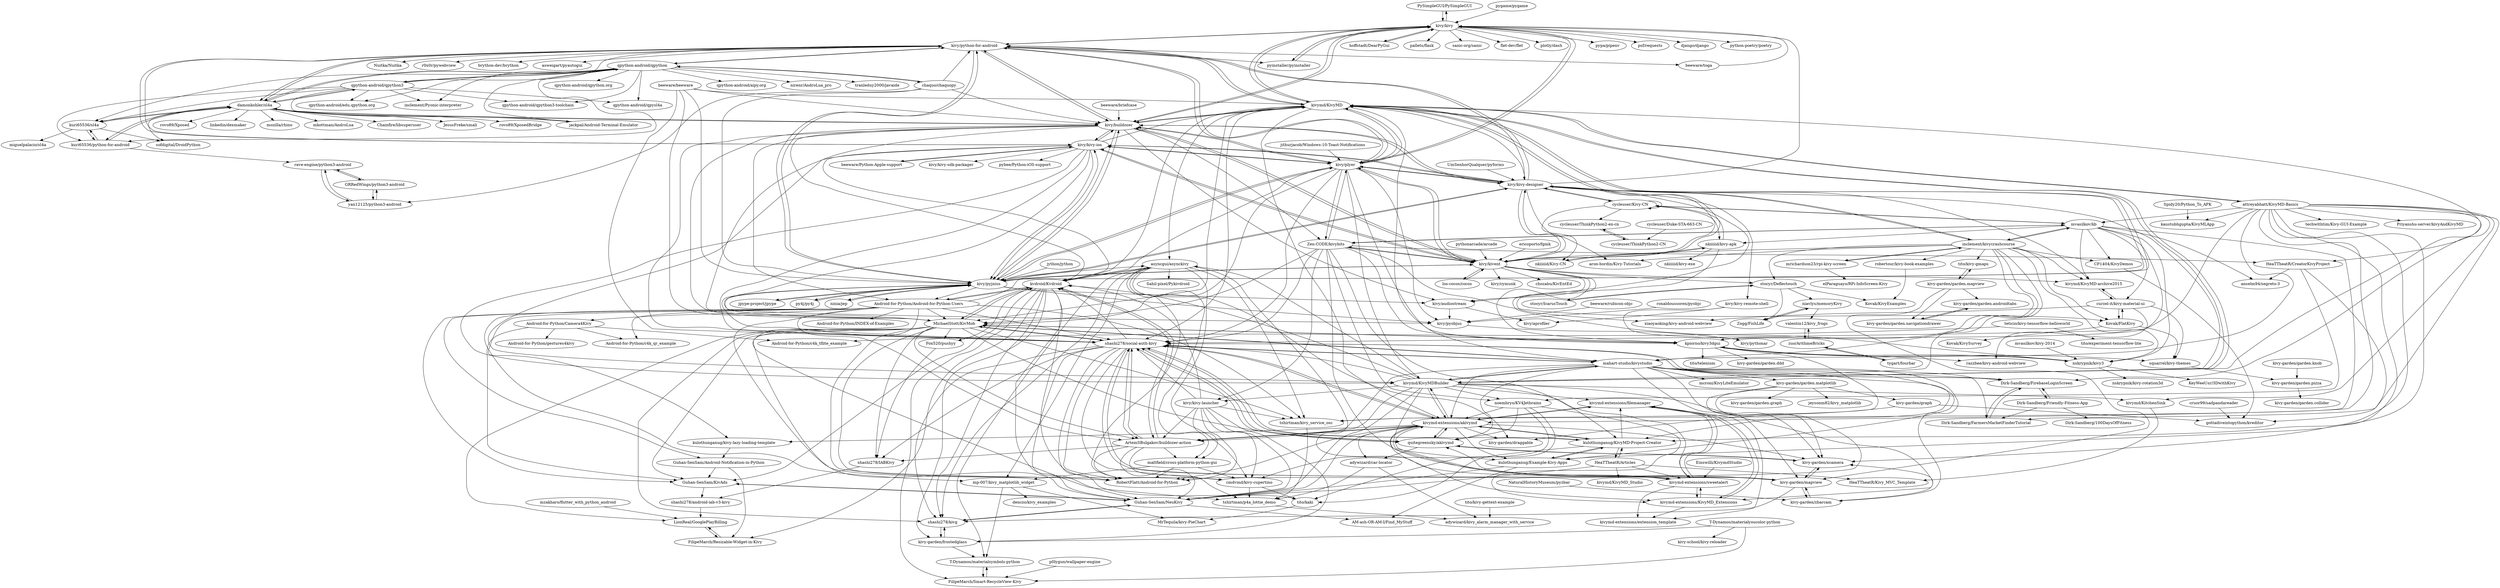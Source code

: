 digraph G {
"PySimpleGUI/PySimpleGUI" -> "kivy/kivy" ["e"=1]
"kivy/kivy" -> "kivy/python-for-android"
"kivy/kivy" -> "kivymd/KivyMD"
"kivy/kivy" -> "kivy/buildozer"
"kivy/kivy" -> "pyinstaller/pyinstaller" ["e"=1]
"kivy/kivy" -> "hoffstadt/DearPyGui" ["e"=1]
"kivy/kivy" -> "pallets/flask" ["e"=1]
"kivy/kivy" -> "PySimpleGUI/PySimpleGUI" ["e"=1]
"kivy/kivy" -> "sanic-org/sanic" ["e"=1]
"kivy/kivy" -> "flet-dev/flet" ["e"=1]
"kivy/kivy" -> "plotly/dash" ["e"=1]
"kivy/kivy" -> "kivy/plyer"
"kivy/kivy" -> "pypa/pipenv" ["e"=1]
"kivy/kivy" -> "psf/requests" ["e"=1]
"kivy/kivy" -> "django/django" ["e"=1]
"kivy/kivy" -> "python-poetry/poetry" ["e"=1]
"qpython-android/qpython" -> "qpython-android/qpython3"
"qpython-android/qpython" -> "damonkohler/sl4a"
"qpython-android/qpython" -> "kuri65536/sl4a"
"qpython-android/qpython" -> "kivy/python-for-android"
"qpython-android/qpython" -> "chaquo/chaquopy" ["e"=1]
"qpython-android/qpython" -> "kuri65536/python-for-android"
"qpython-android/qpython" -> "qpython-android/qpysl4a"
"qpython-android/qpython" -> "qpython-android/qpython.org"
"qpython-android/qpython" -> "qpython-android/edu.qpython.org"
"qpython-android/qpython" -> "inclement/Pyonic-interpreter"
"qpython-android/qpython" -> "qpython-android/qpython3-toolchain"
"qpython-android/qpython" -> "jackpal/Android-Terminal-Emulator" ["e"=1]
"qpython-android/qpython" -> "qpython-android/aipy.org"
"qpython-android/qpython" -> "nirenr/AndroLua_pro" ["e"=1]
"qpython-android/qpython" -> "tranleduy2000/javaide" ["e"=1]
"damonkohler/sl4a" -> "kuri65536/sl4a"
"damonkohler/sl4a" -> "kivy/python-for-android"
"damonkohler/sl4a" -> "kuri65536/python-for-android"
"damonkohler/sl4a" -> "qpython-android/qpython"
"damonkohler/sl4a" -> "qpython-android/qpython3"
"damonkohler/sl4a" -> "mkottman/AndroLua" ["e"=1]
"damonkohler/sl4a" -> "jackpal/Android-Terminal-Emulator" ["e"=1]
"damonkohler/sl4a" -> "Chainfire/libsuperuser" ["e"=1]
"damonkohler/sl4a" -> "JesusFreke/smali" ["e"=1]
"damonkohler/sl4a" -> "kivy/buildozer"
"damonkohler/sl4a" -> "rovo89/XposedBridge" ["e"=1]
"damonkohler/sl4a" -> "sofdigital/DroidPython"
"damonkohler/sl4a" -> "rovo89/Xposed" ["e"=1]
"damonkohler/sl4a" -> "linkedin/dexmaker" ["e"=1]
"damonkohler/sl4a" -> "mozilla/rhino" ["e"=1]
"py4j/py4j" -> "kivy/pyjnius" ["e"=1]
"kivymd/KivyMD" -> "kivymd/KivyMDBuilder"
"kivymd/KivyMD" -> "kivy/buildozer"
"kivymd/KivyMD" -> "kivy/kivy"
"kivymd/KivyMD" -> "kivy/plyer"
"kivymd/KivyMD" -> "attreyabhatt/KivyMD-Basics"
"kivymd/KivyMD" -> "shashi278/social-auth-kivy"
"kivymd/KivyMD" -> "kivy/python-for-android"
"kivymd/KivyMD" -> "mahart-studio/kivystudio"
"kivymd/KivyMD" -> "MichaelStott/KivMob"
"kivymd/KivyMD" -> "kivy/kivent"
"kivymd/KivyMD" -> "HeaTTheatR/CreatorKivyProject"
"kivymd/KivyMD" -> "kvdroid/Kvdroid"
"kivymd/KivyMD" -> "kivymd-extensions/akivymd"
"kivymd/KivyMD" -> "asyncgui/asynckivy"
"kivymd/KivyMD" -> "kivy/pyjnius"
"beeware/beeware" -> "kivy/buildozer" ["e"=1]
"beeware/beeware" -> "kivymd/KivyMD" ["e"=1]
"beeware/beeware" -> "MichaelStott/KivMob" ["e"=1]
"beeware/beeware" -> "kivy/pyjnius" ["e"=1]
"beeware/beeware" -> "shashi278/social-auth-kivy" ["e"=1]
"los-cocos/cocos" -> "kivy/kivent" ["e"=1]
"ninia/jep" -> "kivy/pyjnius" ["e"=1]
"valentin12/kivy_frogs" -> "zuo/ArithmeBricks"
"tygart/fourbar" -> "zuo/ArithmeBricks"
"zuo/ArithmeBricks" -> "tygart/fourbar"
"zuo/ArithmeBricks" -> "valentin12/kivy_frogs"
"Zen-CODE/kivybits" -> "HeaTTheatR/CreatorKivyProject"
"Zen-CODE/kivybits" -> "noembryo/KV4Jetbrains"
"Zen-CODE/kivybits" -> "kivy/kivent"
"Zen-CODE/kivybits" -> "MichaelStott/KivMob"
"Zen-CODE/kivybits" -> "Kovak/FlatKivy"
"Zen-CODE/kivybits" -> "kpiorno/kivy3dgui"
"Zen-CODE/kivybits" -> "kivy-garden/mapview"
"Zen-CODE/kivybits" -> "kivy/kivy-launcher"
"Zen-CODE/kivybits" -> "shashi278/social-auth-kivy"
"Zen-CODE/kivybits" -> "kivy/plyer"
"Zen-CODE/kivybits" -> "kulothunganug/KivyMD-Project-Creator"
"Zen-CODE/kivybits" -> "mvasilkov/kb"
"inclement/kivycrashcourse" -> "CP1404/KivyDemos"
"inclement/kivycrashcourse" -> "mvasilkov/kb"
"inclement/kivycrashcourse" -> "stocyr/Deflectouch"
"inclement/kivycrashcourse" -> "aron-bordin/Kivy-Tutorials"
"inclement/kivycrashcourse" -> "kivy/kivy-designer"
"inclement/kivycrashcourse" -> "mrichardson23/rpi-kivy-screen"
"inclement/kivycrashcourse" -> "nskrypnik/kivy3"
"inclement/kivycrashcourse" -> "kivy/kivent"
"inclement/kivycrashcourse" -> "mahart-studio/kivystudio"
"inclement/kivycrashcourse" -> "tito/kivy-gmaps"
"inclement/kivycrashcourse" -> "kivymd/KivyMDBuilder"
"inclement/kivycrashcourse" -> "robertour/kivy-book-examples"
"inclement/kivycrashcourse" -> "Kovak/FlatKivy"
"inclement/kivycrashcourse" -> "kivymd/KivyMD-archive2015"
"inclement/kivycrashcourse" -> "kpiorno/kivy3dgui"
"Dirk-Sandberg/FirebaseLoginScreen" -> "shashi278/social-auth-kivy"
"Dirk-Sandberg/FirebaseLoginScreen" -> "Dirk-Sandberg/Friendly-Fitness-App"
"Dirk-Sandberg/FirebaseLoginScreen" -> "Dirk-Sandberg/FarmersMarketFinderTutorial"
"mvasilkov/kivy-2014" -> "nskrypnik/kivy3"
"kivy/kivy-launcher" -> "kivy-garden/frostedglass"
"kivy/kivy-launcher" -> "Guhan-SenSam/NeuKivy"
"kivy/kivy-launcher" -> "tshirtman/kivy_service_osc"
"kivy/kivy-launcher" -> "RobertFlatt/Android-for-Python"
"kivy/kivy-launcher" -> "ArtemSBulgakov/buildozer-action"
"kivy/kivy-launcher" -> "kvdroid/Kvdroid"
"kivy/kivy-launcher" -> "shashi278/social-auth-kivy"
"kivy/kivy-launcher" -> "cmdvmd/kivy-cupertino"
"kivy/kivy-launcher" -> "maltfield/cross-platform-python-gui"
"mahart-studio/kivystudio" -> "shashi278/social-auth-kivy"
"mahart-studio/kivystudio" -> "kulothunganug/KivyMD-Project-Creator"
"mahart-studio/kivystudio" -> "MichaelStott/KivMob"
"mahart-studio/kivystudio" -> "kivymd-extensions/akivymd"
"mahart-studio/kivystudio" -> "quitegreensky/akivymd"
"mahart-studio/kivystudio" -> "Dirk-Sandberg/FirebaseLoginScreen"
"mahart-studio/kivystudio" -> "ArtemSBulgakov/buildozer-action"
"mahart-studio/kivystudio" -> "kivymd/KivyMDBuilder"
"mahart-studio/kivystudio" -> "mcroni/KivyLiteEmulator"
"mahart-studio/kivystudio" -> "kivy-garden/mapview"
"mahart-studio/kivystudio" -> "kulothunganug/Example-Kivy-Apps"
"mahart-studio/kivystudio" -> "kivy-garden/xcamera"
"mahart-studio/kivystudio" -> "kivy-garden/garden.matplotlib"
"mahart-studio/kivystudio" -> "kivy-garden/zbarcam"
"mahart-studio/kivystudio" -> "Dirk-Sandberg/FarmersMarketFinderTutorial"
"nskrypnik/kivy3" -> "kpiorno/kivy3dgui"
"nskrypnik/kivy3" -> "KeyWeeUsr/3DwithKivy"
"nskrypnik/kivy3" -> "nskrypnik/kivy-rotation3d"
"kivy-garden/garden.navigationdrawer" -> "kivy-garden/garden.androidtabs"
"Dirk-Sandberg/Friendly-Fitness-App" -> "Dirk-Sandberg/FirebaseLoginScreen"
"Dirk-Sandberg/Friendly-Fitness-App" -> "Dirk-Sandberg/100DaysOfFitness"
"Dirk-Sandberg/Friendly-Fitness-App" -> "Dirk-Sandberg/FarmersMarketFinderTutorial"
"tito/kivy-gmaps" -> "kivy-garden/garden.mapview"
"kivy-garden/garden.knob" -> "kivy-garden/garden.pizza"
"robertour/kivy-book-examples" -> "Kovak/KivyExamples"
"kivy-garden/graph" -> "kivy-garden/draggable"
"kivy-garden/graph" -> "gottadiveintopython/kveditor"
"tito/kivy-gettext-example" -> "adywizard/kivy_alarm_manager_with_service"
"tshirtman/kivy_service_osc" -> "tshirtman/p4a_lottie_demo"
"squarrel/kivy-themes" -> "kivy-garden/garden.pizza"
"rave-engine/python3-android" -> "GRRedWings/python3-android"
"rave-engine/python3-android" -> "yan12125/python3-android"
"tito/kaki" -> "MrTequila/kivy-PieChart"
"kivy-garden/garden.pizza" -> "kivy-garden/garden.collider"
"kivy/python-for-android" -> "kivy/buildozer"
"kivy/python-for-android" -> "kivy/kivy"
"kivy/python-for-android" -> "kivy/plyer"
"kivy/python-for-android" -> "kivymd/KivyMD"
"kivy/python-for-android" -> "damonkohler/sl4a"
"kivy/python-for-android" -> "kivy/pyjnius"
"kivy/python-for-android" -> "kivy/kivy-designer"
"kivy/python-for-android" -> "kivy/kivy-ios"
"kivy/python-for-android" -> "pyinstaller/pyinstaller" ["e"=1]
"kivy/python-for-android" -> "beeware/toga" ["e"=1]
"kivy/python-for-android" -> "Nuitka/Nuitka" ["e"=1]
"kivy/python-for-android" -> "qpython-android/qpython"
"kivy/python-for-android" -> "r0x0r/pywebview" ["e"=1]
"kivy/python-for-android" -> "brython-dev/brython" ["e"=1]
"kivy/python-for-android" -> "asweigart/pyautogui" ["e"=1]
"pyinstaller/pyinstaller" -> "kivy/kivy" ["e"=1]
"hoffstadt/DearPyGui" -> "kivy/kivy" ["e"=1]
"quitegreensky/akivymd" -> "shashi278/social-auth-kivy"
"quitegreensky/akivymd" -> "kivymd-extensions/akivymd"
"quitegreensky/akivymd" -> "kivy-garden/xcamera"
"quitegreensky/akivymd" -> "adywizard/car-locator"
"beeware/toga" -> "kivy/kivy" ["e"=1]
"beeware/rubicon-objc" -> "kivy/pyobjus" ["e"=1]
"mvasilkov/kb" -> "kpiorno/kivy3dgui"
"mvasilkov/kb" -> "inclement/kivycrashcourse"
"mvasilkov/kb" -> "CP1404/KivyDemos"
"mvasilkov/kb" -> "nkiiiiid/kivy-apk"
"mvasilkov/kb" -> "Zen-CODE/kivybits"
"mvasilkov/kb" -> "cycleuser/Kivy-CN"
"mvasilkov/kb" -> "kivymd/KivyMD-archive2015"
"mvasilkov/kb" -> "tshirtman/kivy_service_osc"
"mvasilkov/kb" -> "nskrypnik/kivy3"
"mvasilkov/kb" -> "anselm94/segreto-3"
"mvasilkov/kb" -> "curzel-it/kivy-material-ui"
"jython/jython" -> "kivy/pyjnius" ["e"=1]
"attreyabhatt/KivyMD-Basics" -> "kivymd/KivyMD"
"attreyabhatt/KivyMD-Basics" -> "shashi278/social-auth-kivy"
"attreyabhatt/KivyMD-Basics" -> "kivymd/KivyMDBuilder"
"attreyabhatt/KivyMD-Basics" -> "techwithtim/Kivy-GUI-Example" ["e"=1]
"attreyabhatt/KivyMD-Basics" -> "mahart-studio/kivystudio"
"attreyabhatt/KivyMD-Basics" -> "kivymd-extensions/akivymd"
"attreyabhatt/KivyMD-Basics" -> "kivymd/KitchenSink"
"attreyabhatt/KivyMD-Basics" -> "kivy-garden/xcamera"
"attreyabhatt/KivyMD-Basics" -> "kulothunganug/KivyMD-Project-Creator"
"attreyabhatt/KivyMD-Basics" -> "Dirk-Sandberg/FirebaseLoginScreen"
"attreyabhatt/KivyMD-Basics" -> "Priyanshu-server/kivyAndKivyMD"
"attreyabhatt/KivyMD-Basics" -> "mvasilkov/kb"
"attreyabhatt/KivyMD-Basics" -> "kulothunganug/Example-Kivy-Apps"
"attreyabhatt/KivyMD-Basics" -> "Dirk-Sandberg/FarmersMarketFinderTutorial"
"attreyabhatt/KivyMD-Basics" -> "kaustubhgupta/KivyMLApp"
"kivy/kivy-ios" -> "kivy/buildozer"
"kivy/kivy-ios" -> "kivy/pyobjus"
"kivy/kivy-ios" -> "kivy/plyer"
"kivy/kivy-ios" -> "kivy/kivy-designer"
"kivy/kivy-ios" -> "beeware/Python-Apple-support" ["e"=1]
"kivy/kivy-ios" -> "kivy/kivent"
"kivy/kivy-ios" -> "kivy/pyjnius"
"kivy/kivy-ios" -> "MichaelStott/KivMob"
"kivy/kivy-ios" -> "shashi278/social-auth-kivy"
"kivy/kivy-ios" -> "kivymd/KivyMD"
"kivy/kivy-ios" -> "kivymd/KivyMDBuilder"
"kivy/kivy-ios" -> "kivy/python-for-android"
"kivy/kivy-ios" -> "kivy/kivy-sdk-packager"
"kivy/kivy-ios" -> "kvdroid/Kvdroid"
"kivy/kivy-ios" -> "pybee/Python-iOS-support" ["e"=1]
"Kovak/FlatKivy" -> "curzel-it/kivy-material-ui"
"Kovak/FlatKivy" -> "Kovak/KivySurvey"
"Kovak/FlatKivy" -> "squarrel/kivy-themes"
"kpiorno/kivy3dgui" -> "nskrypnik/kivy3"
"kpiorno/kivy3dgui" -> "tshirtman/kivy_service_osc"
"kpiorno/kivy3dgui" -> "razzbee/kivy-android-webview"
"kpiorno/kivy3dgui" -> "kivy-garden/garden.ddd"
"kpiorno/kivy3dgui" -> "MichaelStott/KivMob"
"kpiorno/kivy3dgui" -> "squarrel/kivy-themes"
"kpiorno/kivy3dgui" -> "tito/telenium"
"noembryo/KV4Jetbrains" -> "kivymd-extensions/akivymd"
"noembryo/KV4Jetbrains" -> "kivymd-extensions/KivyMD_Extensions"
"noembryo/KV4Jetbrains" -> "tito/kaki"
"noembryo/KV4Jetbrains" -> "quitegreensky/akivymd"
"noembryo/KV4Jetbrains" -> "cmdvmd/kivy-cupertino"
"stocyr/IcarusTouch" -> "stocyr/Deflectouch"
"ronaldoussoren/pyobjc" -> "kivy/pyobjus" ["e"=1]
"Dirk-Sandberg/FarmersMarketFinderTutorial" -> "Dirk-Sandberg/FirebaseLoginScreen"
"kivy-garden/zbarcam" -> "kivy-garden/mapview"
"kivy-garden/zbarcam" -> "kivy-garden/xcamera"
"asyncgui/asynckivy" -> "kvdroid/Kvdroid"
"asyncgui/asynckivy" -> "RobertFlatt/Android-for-Python"
"asyncgui/asynckivy" -> "mp-007/kivy_matplotlib_widget"
"asyncgui/asynckivy" -> "cmdvmd/kivy-cupertino"
"asyncgui/asynckivy" -> "shashi278/kivg"
"asyncgui/asynckivy" -> "tshirtman/kivy_service_osc"
"asyncgui/asynckivy" -> "kivy-garden/draggable"
"asyncgui/asynckivy" -> "maltfield/cross-platform-python-gui"
"asyncgui/asynckivy" -> "kivymd-extensions/sweetalert"
"asyncgui/asynckivy" -> "T-Dynamos/materialsymbols-python"
"asyncgui/asynckivy" -> "Sahil-pixel/Pykivdroid"
"kivy-garden/garden.mapview" -> "tito/kivy-gmaps"
"kivy-garden/garden.mapview" -> "kivy-garden/garden.androidtabs"
"kivy-garden/garden.mapview" -> "kivy-garden/mapview"
"kivy-garden/garden.mapview" -> "kivy-garden/garden.navigationdrawer"
"maltfield/cross-platform-python-gui" -> "RobertFlatt/Android-for-Python"
"maltfield/cross-platform-python-gui" -> "mp-007/kivy_matplotlib_widget"
"maltfield/cross-platform-python-gui" -> "cmdvmd/kivy-cupertino"
"kivy-garden/mapview" -> "kivy-garden/xcamera"
"kivy-garden/mapview" -> "kivy-garden/zbarcam"
"kivy-garden/mapview" -> "shashi278/social-auth-kivy"
"kivy-garden/mapview" -> "quitegreensky/akivymd"
"kivy-garden/mapview" -> "shashi278/kivg"
"shashi278/social-auth-kivy" -> "quitegreensky/akivymd"
"shashi278/social-auth-kivy" -> "kivymd-extensions/akivymd"
"shashi278/social-auth-kivy" -> "MichaelStott/KivMob"
"shashi278/social-auth-kivy" -> "kulothunganug/KivyMD-Project-Creator"
"shashi278/social-auth-kivy" -> "Dirk-Sandberg/FirebaseLoginScreen"
"shashi278/social-auth-kivy" -> "ArtemSBulgakov/buildozer-action"
"shashi278/social-auth-kivy" -> "kivy-garden/mapview"
"shashi278/social-auth-kivy" -> "Guhan-SenSam/NeuKivy"
"shashi278/social-auth-kivy" -> "cmdvmd/kivy-cupertino"
"shashi278/social-auth-kivy" -> "mahart-studio/kivystudio"
"shashi278/social-auth-kivy" -> "RobertFlatt/Android-for-Python"
"shashi278/social-auth-kivy" -> "tito/kaki"
"shashi278/social-auth-kivy" -> "shashi278/kivg"
"shashi278/social-auth-kivy" -> "shashi278/IABKivy"
"shashi278/social-auth-kivy" -> "kvdroid/Kvdroid"
"adywizard/car-locator" -> "adywizard/kivy_alarm_manager_with_service"
"adywizard/car-locator" -> "tshirtman/p4a_lottie_demo"
"curzel-it/kivy-material-ui" -> "Kovak/FlatKivy"
"curzel-it/kivy-material-ui" -> "squarrel/kivy-themes"
"curzel-it/kivy-material-ui" -> "xiaoyaoking/kivy-android-webview"
"curzel-it/kivy-material-ui" -> "kivymd/KivyMD-archive2015"
"curzel-it/kivy-material-ui" -> "razzbee/kivy-android-webview"
"ArtemSBulgakov/buildozer-action" -> "RobertFlatt/Android-for-Python"
"ArtemSBulgakov/buildozer-action" -> "Guhan-SenSam/NeuKivy"
"ArtemSBulgakov/buildozer-action" -> "kvdroid/Kvdroid"
"ArtemSBulgakov/buildozer-action" -> "kivymd-extensions/akivymd"
"ArtemSBulgakov/buildozer-action" -> "shashi278/social-auth-kivy"
"ArtemSBulgakov/buildozer-action" -> "shashi278/IABKivy"
"ArtemSBulgakov/buildozer-action" -> "tshirtman/p4a_lottie_demo"
"ArtemSBulgakov/buildozer-action" -> "maltfield/cross-platform-python-gui"
"kivy-garden/xcamera" -> "kivy-garden/mapview"
"kivy-garden/xcamera" -> "quitegreensky/akivymd"
"shashi278/IABKivy" -> "shashi278/android-iab-v3-kivy"
"Spidy20/Python_To_APK" -> "kaustubhgupta/KivyMLApp"
"Android-for-Python/Android-for-Python-Users" -> "kvdroid/Kvdroid"
"Android-for-Python/Android-for-Python-Users" -> "Guhan-SenSam/Android-Notification-in-Python"
"Android-for-Python/Android-for-Python-Users" -> "RobertFlatt/Android-for-Python"
"Android-for-Python/Android-for-Python-Users" -> "Android-for-Python/Camera4Kivy"
"Android-for-Python/Android-for-Python-Users" -> "Guhan-SenSam/KivAds"
"Android-for-Python/Android-for-Python-Users" -> "shashi278/social-auth-kivy"
"Android-for-Python/Android-for-Python-Users" -> "Android-for-Python/INDEX-of-Examples"
"Android-for-Python/Android-for-Python-Users" -> "asyncgui/asynckivy"
"Android-for-Python/Android-for-Python-Users" -> "mp-007/kivy_matplotlib_widget"
"Android-for-Python/Android-for-Python-Users" -> "tshirtman/p4a_lottie_demo"
"Android-for-Python/Android-for-Python-Users" -> "MichaelStott/KivMob"
"Android-for-Python/Android-for-Python-Users" -> "tshirtman/kivy_service_osc"
"Android-for-Python/Android-for-Python-Users" -> "ArtemSBulgakov/buildozer-action"
"Android-for-Python/Android-for-Python-Users" -> "kulothunganug/kivy-lazy-loading-template"
"Android-for-Python/Android-for-Python-Users" -> "Android-for-Python/c4k_qr_example"
"beeware/briefcase" -> "kivy/buildozer" ["e"=1]
"niavlys/memoryKivy" -> "Zogg/FishLife"
"niavlys/memoryKivy" -> "valentin12/kivy_frogs"
"stocyr/Deflectouch" -> "Zogg/FishLife"
"stocyr/Deflectouch" -> "stocyr/IcarusTouch"
"stocyr/Deflectouch" -> "niavlys/memoryKivy"
"stocyr/Deflectouch" -> "Kovak/KivyExamples"
"Zogg/FishLife" -> "niavlys/memoryKivy"
"kivymd/KivyMDBuilder" -> "kivymd-extensions/akivymd"
"kivymd/KivyMDBuilder" -> "shashi278/social-auth-kivy"
"kivymd/KivyMDBuilder" -> "kivymd/KivyMD"
"kivymd/KivyMDBuilder" -> "kvdroid/Kvdroid"
"kivymd/KivyMDBuilder" -> "ArtemSBulgakov/buildozer-action"
"kivymd/KivyMDBuilder" -> "mahart-studio/kivystudio"
"kivymd/KivyMDBuilder" -> "kivymd-extensions/sweetalert"
"kivymd/KivyMDBuilder" -> "kivymd/KitchenSink"
"kivymd/KivyMDBuilder" -> "kivymd-extensions/KivyMD_Extensions"
"kivymd/KivyMDBuilder" -> "kivymd-extensions/filemanager"
"kivymd/KivyMDBuilder" -> "kulothunganug/Example-Kivy-Apps"
"kivymd/KivyMDBuilder" -> "kivy/kivy-launcher"
"kivymd/KivyMDBuilder" -> "noembryo/KV4Jetbrains"
"kivymd/KivyMDBuilder" -> "asyncgui/asynckivy"
"kivymd/KivyMDBuilder" -> "Guhan-SenSam/NeuKivy"
"kuri65536/sl4a" -> "kuri65536/python-for-android"
"kuri65536/sl4a" -> "damonkohler/sl4a"
"kuri65536/sl4a" -> "sofdigital/DroidPython"
"kuri65536/sl4a" -> "miguelpalacio/sl4a"
"kuri65536/python-for-android" -> "kuri65536/sl4a"
"kuri65536/python-for-android" -> "rave-engine/python3-android"
"kuri65536/python-for-android" -> "damonkohler/sl4a"
"UmSenhorQualquer/pyforms" -> "kivy/kivy-designer" ["e"=1]
"teticio/kivy-tensorflow-helloworld" -> "tito/experiment-tensorflow-lite"
"teticio/kivy-tensorflow-helloworld" -> "Android-for-Python/c4k_tflite_example"
"HeaTTheatR/Articles" -> "HeaTTheatR/Kivy_MVC_Template"
"HeaTTheatR/Articles" -> "Guhan-SenSam/NeuKivy"
"HeaTTheatR/Articles" -> "kivymd/KivyMD_Studio"
"HeaTTheatR/Articles" -> "kulothunganug/KivyMD-Project-Creator"
"HeaTTheatR/Articles" -> "kivymd-extensions/sweetalert"
"kivymd-extensions/akivymd" -> "kivymd-extensions/sweetalert"
"kivymd-extensions/akivymd" -> "kivymd-extensions/filemanager"
"kivymd-extensions/akivymd" -> "kivymd-extensions/KivyMD_Extensions"
"kivymd-extensions/akivymd" -> "quitegreensky/akivymd"
"kivymd-extensions/akivymd" -> "shashi278/social-auth-kivy"
"kivymd-extensions/akivymd" -> "RobertFlatt/Android-for-Python"
"kivymd-extensions/akivymd" -> "kivy-garden/xcamera"
"kivymd-extensions/akivymd" -> "ArtemSBulgakov/buildozer-action"
"kivymd-extensions/akivymd" -> "kulothunganug/kivy-lazy-loading-template"
"kivymd-extensions/akivymd" -> "kivymd/KivyMDBuilder"
"kivymd-extensions/akivymd" -> "kulothunganug/KivyMD-Project-Creator"
"kivymd-extensions/akivymd" -> "adywizard/car-locator"
"kivymd-extensions/akivymd" -> "kulothunganug/Example-Kivy-Apps"
"kivymd-extensions/akivymd" -> "Guhan-SenSam/NeuKivy"
"kivymd-extensions/akivymd" -> "kivy-garden/draggable"
"kulothunganug/kivy-lazy-loading-template" -> "Guhan-SenSam/Android-Notification-in-Python"
"Guhan-SenSam/Android-Notification-in-Python" -> "FilipeMarch/Resizable-Widget-in-Kivy"
"Guhan-SenSam/Android-Notification-in-Python" -> "Guhan-SenSam/KivAds"
"Guhan-SenSam/NeuKivy" -> "Guhan-SenSam/KivAds"
"Guhan-SenSam/NeuKivy" -> "AM-ash-OR-AM-I/Find_MyStuff"
"Guhan-SenSam/NeuKivy" -> "shashi278/kivg"
"kulothunganug/Example-Kivy-Apps" -> "Guhan-SenSam/NeuKivy"
"kulothunganug/Example-Kivy-Apps" -> "AM-ash-OR-AM-I/Find_MyStuff"
"kulothunganug/Example-Kivy-Apps" -> "kulothunganug/KivyMD-Project-Creator"
"kivymd/KivyMD-archive2015" -> "curzel-it/kivy-material-ui"
"Fox520/pushyy" -> "shashi278/IABKivy"
"kivy-garden/garden.androidtabs" -> "kivy-garden/garden.navigationdrawer"
"p0lygun/wallpaper-engine" -> "FilipeMarch/Smart-RecycleView-Kivy"
"kulothunganug/KivyMD-Project-Creator" -> "shashi278/social-auth-kivy"
"kulothunganug/KivyMD-Project-Creator" -> "kulothunganug/Example-Kivy-Apps"
"kulothunganug/KivyMD-Project-Creator" -> "kivymd-extensions/filemanager"
"kulothunganug/KivyMD-Project-Creator" -> "tito/kaki"
"kulothunganug/KivyMD-Project-Creator" -> "HeaTTheatR/Articles"
"kulothunganug/KivyMD-Project-Creator" -> "kivymd-extensions/akivymd"
"kvdroid/Kvdroid" -> "RobertFlatt/Android-for-Python"
"kvdroid/Kvdroid" -> "asyncgui/asynckivy"
"kvdroid/Kvdroid" -> "kivy-garden/frostedglass"
"kvdroid/Kvdroid" -> "Android-for-Python/Android-for-Python-Users"
"kvdroid/Kvdroid" -> "shashi278/kivg"
"kvdroid/Kvdroid" -> "ArtemSBulgakov/buildozer-action"
"kvdroid/Kvdroid" -> "Guhan-SenSam/KivAds"
"kvdroid/Kvdroid" -> "MichaelStott/KivMob"
"kvdroid/Kvdroid" -> "Guhan-SenSam/NeuKivy"
"kvdroid/Kvdroid" -> "FilipeMarch/Smart-RecycleView-Kivy"
"kvdroid/Kvdroid" -> "FilipeMarch/Resizable-Widget-in-Kivy"
"kvdroid/Kvdroid" -> "Fox520/pushyy"
"kivy/audiostream" -> "kivy/pyobjus"
"kivy/audiostream" -> "kivy/aprofiler"
"kivymd-extensions/KivyMD_Extensions" -> "kivymd-extensions/filemanager"
"kivymd-extensions/KivyMD_Extensions" -> "kivymd-extensions/extension_template"
"kivymd-extensions/KivyMD_Extensions" -> "kivymd-extensions/sweetalert"
"kivymd-extensions/sweetalert" -> "kivymd-extensions/filemanager"
"kivymd-extensions/sweetalert" -> "kivymd-extensions/akivymd"
"kivymd-extensions/sweetalert" -> "kivymd-extensions/extension_template"
"kivymd-extensions/sweetalert" -> "kivymd-extensions/KivyMD_Extensions"
"cmdvmd/kivy-cupertino" -> "tshirtman/p4a_lottie_demo"
"cmdvmd/kivy-cupertino" -> "tito/kaki"
"shashi278/kivg" -> "Guhan-SenSam/NeuKivy"
"shashi278/kivg" -> "kivy-garden/frostedglass"
"kivymd-extensions/filemanager" -> "kivymd-extensions/sweetalert"
"kivymd-extensions/filemanager" -> "kivymd-extensions/KivyMD_Extensions"
"kivymd-extensions/filemanager" -> "kivymd-extensions/extension_template"
"kivymd-extensions/filemanager" -> "kivymd-extensions/akivymd"
"tshirtman/p4a_lottie_demo" -> "adywizard/kivy_alarm_manager_with_service"
"kivymd/KitchenSink" -> "HeaTTheatR/Kivy_MVC_Template"
"Android-for-Python/Camera4Kivy" -> "Android-for-Python/gestures4kivy"
"Android-for-Python/Camera4Kivy" -> "Android-for-Python/c4k_qr_example"
"Android-for-Python/Camera4Kivy" -> "Android-for-Python/c4k_tflite_example"
"Android-for-Python/Camera4Kivy" -> "Guhan-SenSam/KivAds"
"mrichardson23/rpi-kivy-screen" -> "elParaguayo/RPi-InfoScreen-Kivy"
"mrichardson23/rpi-kivy-screen" -> "inclement/kivycrashcourse"
"mp-007/kivy_matplotlib_widget" -> "T-Dynamos/materialsymbols-python"
"mp-007/kivy_matplotlib_widget" -> "denczo/kivy_examples"
"mp-007/kivy_matplotlib_widget" -> "MrTequila/kivy-PieChart"
"mzakharo/flutter_with_python_android" -> "LionReal/GooglePlayBilling"
"pythonarcade/arcade" -> "kivy/kivent" ["e"=1]
"kivy-garden/frostedglass" -> "T-Dynamos/materialsymbols-python"
"kivy-garden/frostedglass" -> "shashi278/kivg"
"jithurjacob/Windows-10-Toast-Notifications" -> "kivy/plyer" ["e"=1]
"GRRedWings/python3-android" -> "rave-engine/python3-android"
"GRRedWings/python3-android" -> "yan12125/python3-android"
"Einswilli/KivymdStudio" -> "kivymd-extensions/sweetalert"
"yan12125/python3-android" -> "rave-engine/python3-android"
"yan12125/python3-android" -> "GRRedWings/python3-android"
"Guhan-SenSam/KivAds" -> "shashi278/android-iab-v3-kivy"
"Guhan-SenSam/KivAds" -> "Guhan-SenSam/NeuKivy"
"cycleuser/ThinkPython2-en-cn" -> "cycleuser/ThinkPython2-CN"
"cruor99/sadpandareader" -> "gottadiveintopython/kveditor"
"kivy-garden/garden.matplotlib" -> "kivy-garden/graph"
"kivy-garden/garden.matplotlib" -> "kivy-garden/garden.graph"
"kivy-garden/garden.matplotlib" -> "RobertFlatt/Android-for-Python"
"kivy-garden/garden.matplotlib" -> "jeysonm82/kivy_matplotlib"
"kivy-garden/garden.matplotlib" -> "kivy-garden/xcamera"
"CP1404/KivyDemos" -> "gottadiveintopython/kveditor"
"shashi278/android-iab-v3-kivy" -> "LionReal/GooglePlayBilling"
"kivy/buildozer" -> "kivy/plyer"
"kivy/buildozer" -> "kivy/kivy-ios"
"kivy/buildozer" -> "kivy/python-for-android"
"kivy/buildozer" -> "kivy/pyjnius"
"kivy/buildozer" -> "kivymd/KivyMD"
"kivy/buildozer" -> "kivy/kivent"
"kivy/buildozer" -> "kivy/kivy-designer"
"kivy/buildozer" -> "kivy/kivy"
"kivy/buildozer" -> "MichaelStott/KivMob"
"kivy/buildozer" -> "shashi278/social-auth-kivy"
"kivy/buildozer" -> "kivymd/KivyMDBuilder"
"kivy/buildozer" -> "Android-for-Python/Android-for-Python-Users"
"kivy/buildozer" -> "kvdroid/Kvdroid"
"kivy/buildozer" -> "kivy/audiostream"
"kivy/buildozer" -> "Zen-CODE/kivybits"
"kivy/pyjnius" -> "kivy/plyer"
"kivy/pyjnius" -> "kivy/buildozer"
"kivy/pyjnius" -> "kivy/pyobjus"
"kivy/pyjnius" -> "jpype-project/jpype" ["e"=1]
"kivy/pyjnius" -> "py4j/py4j" ["e"=1]
"kivy/pyjnius" -> "kivy/kivy-ios"
"kivy/pyjnius" -> "kivy/kivent"
"kivy/pyjnius" -> "kivy/python-for-android"
"kivy/pyjnius" -> "ninia/jep" ["e"=1]
"kivy/pyjnius" -> "kivy/kivy-designer"
"kivy/pyjnius" -> "kivy/audiostream"
"kivy/pyjnius" -> "kivymd/KivyMD"
"kivy/pyjnius" -> "MichaelStott/KivMob"
"kivy/pyjnius" -> "shashi278/social-auth-kivy"
"kivy/pyjnius" -> "Android-for-Python/Android-for-Python-Users"
"jpype-project/jpype" -> "kivy/pyjnius" ["e"=1]
"kivy/kivy-designer" -> "kivy/kivent"
"kivy/kivy-designer" -> "kivy/kivy-ios"
"kivy/kivy-designer" -> "kivy/buildozer"
"kivy/kivy-designer" -> "kivy/plyer"
"kivy/kivy-designer" -> "cycleuser/Kivy-CN"
"kivy/kivy-designer" -> "inclement/kivycrashcourse"
"kivy/kivy-designer" -> "kivy/pyjnius"
"kivy/kivy-designer" -> "kivymd/KivyMDBuilder"
"kivy/kivy-designer" -> "kivy/python-for-android"
"kivy/kivy-designer" -> "kivymd/KivyMD"
"kivy/kivy-designer" -> "kivy/audiostream"
"kivy/kivy-designer" -> "kivy/kivy-remote-shell"
"kivy/kivy-designer" -> "aron-bordin/Kivy-Tutorials"
"kivy/kivy-designer" -> "kivymd/KivyMD-archive2015"
"kivy/kivy-designer" -> "kivy/kivy"
"kivy/kivy-remote-shell" -> "kivy/aprofiler"
"kivy/kivy-remote-shell" -> "kivy/pythonar"
"FilipeMarch/Resizable-Widget-in-Kivy" -> "LionReal/GooglePlayBilling"
"FilipeMarch/Smart-RecycleView-Kivy" -> "T-Dynamos/materialsymbols-python"
"kivy/pyobjus" -> "kivy/pythonar"
"beeware/Python-Apple-support" -> "kivy/kivy-ios" ["e"=1]
"T-Dynamos/materialsymbols-python" -> "FilipeMarch/Smart-RecycleView-Kivy"
"qpython-android/qpython3" -> "qpython-android/qpython"
"qpython-android/qpython3" -> "qpython-android/qpysl4a"
"qpython-android/qpython3" -> "damonkohler/sl4a"
"qpython-android/qpython3" -> "qpython-android/qpython3-toolchain"
"qpython-android/qpython3" -> "qpython-android/edu.qpython.org"
"qpython-android/qpython3" -> "kuri65536/python-for-android"
"qpython-android/qpython3" -> "kuri65536/sl4a"
"qpython-android/qpython3" -> "kivy/python-for-android"
"qpython-android/qpython3" -> "kivy/buildozer"
"qpython-android/qpython3" -> "inclement/Pyonic-interpreter"
"ericoporto/fgmk" -> "kivy/kivent" ["e"=1]
"LionReal/GooglePlayBilling" -> "FilipeMarch/Resizable-Widget-in-Kivy"
"T-Dynamos/materialyoucolor-python" -> "kivy-garden/frostedglass"
"T-Dynamos/materialyoucolor-python" -> "kivy-school/kivy-reloader"
"T-Dynamos/materialyoucolor-python" -> "FilipeMarch/Smart-RecycleView-Kivy"
"kivy/plyer" -> "kivy/buildozer"
"kivy/plyer" -> "kivy/pyjnius"
"kivy/plyer" -> "kivymd/KivyMD"
"kivy/plyer" -> "kivy/kivy-ios"
"kivy/plyer" -> "kivy/kivent"
"kivy/plyer" -> "kivy/kivy-designer"
"kivy/plyer" -> "kivy/python-for-android"
"kivy/plyer" -> "shashi278/social-auth-kivy"
"kivy/plyer" -> "kivymd/KivyMDBuilder"
"kivy/plyer" -> "kvdroid/Kvdroid"
"kivy/plyer" -> "MichaelStott/KivMob"
"kivy/plyer" -> "Zen-CODE/kivybits"
"kivy/plyer" -> "kivy/pyobjus"
"kivy/plyer" -> "kivy/kivy"
"kivy/plyer" -> "kpiorno/kivy3dgui"
"NaturalHistoryMuseum/pyzbar" -> "kivy-garden/zbarcam" ["e"=1]
"HeaTTheatR/CreatorKivyProject" -> "gottadiveintopython/kveditor"
"HeaTTheatR/CreatorKivyProject" -> "anselm94/segreto-3"
"HeaTTheatR/CreatorKivyProject" -> "noembryo/KV4Jetbrains"
"jackpal/Android-Terminal-Emulator" -> "damonkohler/sl4a" ["e"=1]
"pygame/pygame" -> "kivy/kivy" ["e"=1]
"cycleuser/Duke-STA-663-CN" -> "cycleuser/ThinkPython2-CN" ["e"=1]
"MichaelStott/KivMob" -> "shashi278/social-auth-kivy"
"MichaelStott/KivMob" -> "kvdroid/Kvdroid"
"MichaelStott/KivMob" -> "shashi278/IABKivy"
"MichaelStott/KivMob" -> "RobertFlatt/Android-for-Python"
"MichaelStott/KivMob" -> "quitegreensky/akivymd"
"MichaelStott/KivMob" -> "Fox520/pushyy"
"MichaelStott/KivMob" -> "shashi278/kivg"
"MichaelStott/KivMob" -> "Guhan-SenSam/NeuKivy"
"MichaelStott/KivMob" -> "cmdvmd/kivy-cupertino"
"MichaelStott/KivMob" -> "kpiorno/kivy3dgui"
"MichaelStott/KivMob" -> "Guhan-SenSam/KivAds"
"MichaelStott/KivMob" -> "tshirtman/kivy_service_osc"
"MichaelStott/KivMob" -> "mahart-studio/kivystudio"
"MichaelStott/KivMob" -> "LionReal/GooglePlayBilling"
"MichaelStott/KivMob" -> "ArtemSBulgakov/buildozer-action"
"cycleuser/ThinkPython2-CN" -> "cycleuser/ThinkPython2-en-cn"
"cycleuser/Kivy-CN" -> "nkiiiiid/kivy-apk"
"cycleuser/Kivy-CN" -> "kivy/kivy-designer"
"cycleuser/Kivy-CN" -> "cycleuser/Kivy-CN"
"cycleuser/Kivy-CN" -> "cycleuser/ThinkPython2-en-cn"
"cycleuser/Kivy-CN" -> "mvasilkov/kb"
"cycleuser/Kivy-CN" -> "nkiiiiid/Kivy-CN"
"nkiiiiid/kivy-apk" -> "nkiiiiid/Kivy-CN"
"nkiiiiid/kivy-apk" -> "cycleuser/Kivy-CN"
"nkiiiiid/kivy-apk" -> "xiaoyaoking/kivy-android-webview"
"nkiiiiid/kivy-apk" -> "nkiiiiid/kivy-exe"
"chaquo/chaquopy" -> "qpython-android/qpython" ["e"=1]
"chaquo/chaquopy" -> "kivy/pyjnius" ["e"=1]
"chaquo/chaquopy" -> "kivy/python-for-android" ["e"=1]
"chaquo/chaquopy" -> "kivy/buildozer" ["e"=1]
"chaquo/chaquopy" -> "yan12125/python3-android" ["e"=1]
"kivy/kivent" -> "kivy/kivy-designer"
"kivy/kivent" -> "kivy/buildozer"
"kivy/kivent" -> "kivy/plyer"
"kivy/kivent" -> "kpiorno/kivy3dgui"
"kivy/kivent" -> "kivy/cymunk"
"kivy/kivent" -> "stocyr/Deflectouch"
"kivy/kivent" -> "Zen-CODE/kivybits"
"kivy/kivent" -> "kivy/kivy-ios"
"kivy/kivent" -> "chozabu/KivEntEd"
"kivy/kivent" -> "nskrypnik/kivy3"
"kivy/kivent" -> "kivy/audiostream"
"kivy/kivent" -> "los-cocos/cocos" ["e"=1]
"kivy/kivent" -> "kivymd/KivyMD"
"kivy/kivent" -> "kivy/pyjnius"
"kivy/kivent" -> "kivymd/KivyMD-archive2015"
"nkiiiiid/Kivy-CN" -> "nkiiiiid/kivy-apk"
"PySimpleGUI/PySimpleGUI" ["l"="42.69,20.798", "c"=1073]
"kivy/kivy" ["l"="41.66,20.844"]
"kivy/python-for-android" ["l"="41.731,20.82"]
"kivymd/KivyMD" ["l"="41.679,20.738"]
"kivy/buildozer" ["l"="41.697,20.784"]
"pyinstaller/pyinstaller" ["l"="42.664,20.902", "c"=1073]
"hoffstadt/DearPyGui" ["l"="42.71,20.755", "c"=1073]
"pallets/flask" ["l"="44.514,20.365", "c"=20]
"sanic-org/sanic" ["l"="44.69,20.742", "c"=20]
"flet-dev/flet" ["l"="42.81,20.651", "c"=1073]
"plotly/dash" ["l"="43.537,23.67", "c"=95]
"kivy/plyer" ["l"="41.681,20.763"]
"pypa/pipenv" ["l"="44.782,20.601", "c"=20]
"psf/requests" ["l"="44.59,20.399", "c"=20]
"django/django" ["l"="44.441,20.277", "c"=20]
"python-poetry/poetry" ["l"="44.748,20.645", "c"=20]
"qpython-android/qpython" ["l"="41.809,20.881"]
"qpython-android/qpython3" ["l"="41.792,20.859"]
"damonkohler/sl4a" ["l"="41.765,20.886"]
"kuri65536/sl4a" ["l"="41.785,20.918"]
"chaquo/chaquopy" ["l"="42.453,20.979", "c"=1073]
"kuri65536/python-for-android" ["l"="41.809,20.917"]
"qpython-android/qpysl4a" ["l"="41.835,20.877"]
"qpython-android/qpython.org" ["l"="41.849,20.912"]
"qpython-android/edu.qpython.org" ["l"="41.823,20.861"]
"inclement/Pyonic-interpreter" ["l"="41.847,20.862"]
"qpython-android/qpython3-toolchain" ["l"="41.826,20.848"]
"jackpal/Android-Terminal-Emulator" ["l"="-48.511,-25.974", "c"=321]
"qpython-android/aipy.org" ["l"="41.849,20.893"]
"nirenr/AndroLua_pro" ["l"="56.704,-12.42", "c"=216]
"tranleduy2000/javaide" ["l"="-50.849,11.976", "c"=974]
"mkottman/AndroLua" ["l"="56.794,-12.431", "c"=216]
"Chainfire/libsuperuser" ["l"="-48.581,-25.988", "c"=321]
"JesusFreke/smali" ["l"="57.025,-12.247", "c"=216]
"rovo89/XposedBridge" ["l"="56.959,-12.296", "c"=216]
"sofdigital/DroidPython" ["l"="41.759,20.931"]
"rovo89/Xposed" ["l"="56.989,-12.276", "c"=216]
"linkedin/dexmaker" ["l"="57.078,-12.256", "c"=216]
"mozilla/rhino" ["l"="56.987,-12.169", "c"=216]
"py4j/py4j" ["l"="-1.896,10.62", "c"=1247]
"kivy/pyjnius" ["l"="41.714,20.764"]
"kivymd/KivyMDBuilder" ["l"="41.677,20.698"]
"attreyabhatt/KivyMD-Basics" ["l"="41.645,20.661"]
"shashi278/social-auth-kivy" ["l"="41.686,20.689"]
"mahart-studio/kivystudio" ["l"="41.657,20.677"]
"MichaelStott/KivMob" ["l"="41.691,20.71"]
"kivy/kivent" ["l"="41.647,20.759"]
"HeaTTheatR/CreatorKivyProject" ["l"="41.622,20.685"]
"kvdroid/Kvdroid" ["l"="41.723,20.707"]
"kivymd-extensions/akivymd" ["l"="41.689,20.666"]
"asyncgui/asynckivy" ["l"="41.723,20.677"]
"beeware/beeware" ["l"="42.479,20.941", "c"=1073]
"los-cocos/cocos" ["l"="59.588,34.053", "c"=699]
"ninia/jep" ["l"="-1.92,10.645", "c"=1247]
"valentin12/kivy_frogs" ["l"="41.46,20.855"]
"zuo/ArithmeBricks" ["l"="41.442,20.865"]
"tygart/fourbar" ["l"="41.425,20.874"]
"Zen-CODE/kivybits" ["l"="41.649,20.717"]
"noembryo/KV4Jetbrains" ["l"="41.667,20.662"]
"Kovak/FlatKivy" ["l"="41.578,20.76"]
"kpiorno/kivy3dgui" ["l"="41.618,20.727"]
"kivy-garden/mapview" ["l"="41.639,20.678"]
"kivy/kivy-launcher" ["l"="41.71,20.681"]
"kulothunganug/KivyMD-Project-Creator" ["l"="41.681,20.654"]
"mvasilkov/kb" ["l"="41.605,20.707"]
"inclement/kivycrashcourse" ["l"="41.594,20.741"]
"CP1404/KivyDemos" ["l"="41.584,20.686"]
"stocyr/Deflectouch" ["l"="41.548,20.803"]
"aron-bordin/Kivy-Tutorials" ["l"="41.599,20.783"]
"kivy/kivy-designer" ["l"="41.66,20.776"]
"mrichardson23/rpi-kivy-screen" ["l"="41.524,20.747"]
"nskrypnik/kivy3" ["l"="41.582,20.726"]
"tito/kivy-gmaps" ["l"="41.533,20.696"]
"robertour/kivy-book-examples" ["l"="41.54,20.775"]
"kivymd/KivyMD-archive2015" ["l"="41.605,20.758"]
"Dirk-Sandberg/FirebaseLoginScreen" ["l"="41.646,20.638"]
"Dirk-Sandberg/Friendly-Fitness-App" ["l"="41.618,20.607"]
"Dirk-Sandberg/FarmersMarketFinderTutorial" ["l"="41.629,20.631"]
"mvasilkov/kivy-2014" ["l"="41.52,20.718"]
"kivy-garden/frostedglass" ["l"="41.754,20.682"]
"Guhan-SenSam/NeuKivy" ["l"="41.704,20.669"]
"tshirtman/kivy_service_osc" ["l"="41.664,20.696"]
"RobertFlatt/Android-for-Python" ["l"="41.698,20.677"]
"ArtemSBulgakov/buildozer-action" ["l"="41.701,20.69"]
"cmdvmd/kivy-cupertino" ["l"="41.711,20.661"]
"maltfield/cross-platform-python-gui" ["l"="41.734,20.661"]
"quitegreensky/akivymd" ["l"="41.676,20.672"]
"mcroni/KivyLiteEmulator" ["l"="41.63,20.648"]
"kulothunganug/Example-Kivy-Apps" ["l"="41.672,20.648"]
"kivy-garden/xcamera" ["l"="41.656,20.65"]
"kivy-garden/garden.matplotlib" ["l"="41.666,20.612"]
"kivy-garden/zbarcam" ["l"="41.618,20.656"]
"KeyWeeUsr/3DwithKivy" ["l"="41.54,20.723"]
"nskrypnik/kivy-rotation3d" ["l"="41.554,20.721"]
"kivy-garden/garden.navigationdrawer" ["l"="41.49,20.658"]
"kivy-garden/garden.androidtabs" ["l"="41.5,20.669"]
"Dirk-Sandberg/100DaysOfFitness" ["l"="41.596,20.583"]
"kivy-garden/garden.mapview" ["l"="41.531,20.67"]
"kivy-garden/garden.knob" ["l"="41.463,20.775"]
"kivy-garden/garden.pizza" ["l"="41.5,20.77"]
"Kovak/KivyExamples" ["l"="41.52,20.796"]
"kivy-garden/graph" ["l"="41.64,20.608"]
"kivy-garden/draggable" ["l"="41.683,20.631"]
"gottadiveintopython/kveditor" ["l"="41.599,20.645"]
"tito/kivy-gettext-example" ["l"="41.781,20.601"]
"adywizard/kivy_alarm_manager_with_service" ["l"="41.751,20.629"]
"tshirtman/p4a_lottie_demo" ["l"="41.72,20.668"]
"squarrel/kivy-themes" ["l"="41.554,20.755"]
"rave-engine/python3-android" ["l"="41.847,20.968"]
"GRRedWings/python3-android" ["l"="41.852,20.992"]
"yan12125/python3-android" ["l"="41.87,20.984"]
"tito/kaki" ["l"="41.703,20.64"]
"MrTequila/kivy-PieChart" ["l"="41.74,20.633"]
"kivy-garden/garden.collider" ["l"="41.48,20.782"]
"kivy/kivy-ios" ["l"="41.71,20.746"]
"beeware/toga" ["l"="42.534,20.84", "c"=1073]
"Nuitka/Nuitka" ["l"="42.642,20.824", "c"=1073]
"r0x0r/pywebview" ["l"="42.608,20.777", "c"=1073]
"brython-dev/brython" ["l"="42.535,20.718", "c"=1073]
"asweigart/pyautogui" ["l"="-1.377,2.156", "c"=1057]
"adywizard/car-locator" ["l"="41.724,20.644"]
"beeware/rubicon-objc" ["l"="42.53,20.958", "c"=1073]
"kivy/pyobjus" ["l"="41.75,20.76"]
"nkiiiiid/kivy-apk" ["l"="41.561,20.688"]
"cycleuser/Kivy-CN" ["l"="41.585,20.706"]
"anselm94/segreto-3" ["l"="41.591,20.67"]
"curzel-it/kivy-material-ui" ["l"="41.572,20.742"]
"jython/jython" ["l"="-1.928,10.594", "c"=1247]
"techwithtim/Kivy-GUI-Example" ["l"="59.904,34.354", "c"=699]
"kivymd/KitchenSink" ["l"="41.664,20.628"]
"Priyanshu-server/kivyAndKivyMD" ["l"="41.608,20.629"]
"kaustubhgupta/KivyMLApp" ["l"="41.621,20.577"]
"beeware/Python-Apple-support" ["l"="42.545,20.995", "c"=1073]
"kivy/kivy-sdk-packager" ["l"="41.771,20.741"]
"pybee/Python-iOS-support" ["l"="42.544,21.031", "c"=1073]
"Kovak/KivySurvey" ["l"="41.56,20.783"]
"razzbee/kivy-android-webview" ["l"="41.571,20.726"]
"kivy-garden/garden.ddd" ["l"="41.572,20.711"]
"tito/telenium" ["l"="41.555,20.737"]
"kivymd-extensions/KivyMD_Extensions" ["l"="41.691,20.645"]
"stocyr/IcarusTouch" ["l"="41.531,20.828"]
"ronaldoussoren/pyobjc" ["l"="42.606,20.709", "c"=1073]
"mp-007/kivy_matplotlib_widget" ["l"="41.752,20.661"]
"shashi278/kivg" ["l"="41.718,20.689"]
"kivymd-extensions/sweetalert" ["l"="41.713,20.644"]
"T-Dynamos/materialsymbols-python" ["l"="41.767,20.67"]
"Sahil-pixel/Pykivdroid" ["l"="41.758,20.648"]
"shashi278/IABKivy" ["l"="41.725,20.697"]
"xiaoyaoking/kivy-android-webview" ["l"="41.551,20.711"]
"shashi278/android-iab-v3-kivy" ["l"="41.745,20.694"]
"Spidy20/Python_To_APK" ["l"="41.606,20.531"]
"Android-for-Python/Android-for-Python-Users" ["l"="41.71,20.713"]
"Guhan-SenSam/Android-Notification-in-Python" ["l"="41.745,20.705"]
"Android-for-Python/Camera4Kivy" ["l"="41.652,20.735"]
"Guhan-SenSam/KivAds" ["l"="41.708,20.699"]
"Android-for-Python/INDEX-of-Examples" ["l"="41.752,20.722"]
"kulothunganug/kivy-lazy-loading-template" ["l"="41.738,20.684"]
"Android-for-Python/c4k_qr_example" ["l"="41.673,20.717"]
"beeware/briefcase" ["l"="42.524,20.902", "c"=1073]
"niavlys/memoryKivy" ["l"="41.493,20.835"]
"Zogg/FishLife" ["l"="41.507,20.821"]
"kivymd-extensions/filemanager" ["l"="41.7,20.653"]
"miguelpalacio/sl4a" ["l"="41.789,20.951"]
"UmSenhorQualquer/pyforms" ["l"="42.487,20.827", "c"=1073]
"teticio/kivy-tensorflow-helloworld" ["l"="41.571,20.844"]
"tito/experiment-tensorflow-lite" ["l"="41.552,20.869"]
"Android-for-Python/c4k_tflite_example" ["l"="41.602,20.8"]
"HeaTTheatR/Articles" ["l"="41.703,20.617"]
"HeaTTheatR/Kivy_MVC_Template" ["l"="41.687,20.596"]
"kivymd/KivyMD_Studio" ["l"="41.714,20.581"]
"FilipeMarch/Resizable-Widget-in-Kivy" ["l"="41.765,20.711"]
"AM-ash-OR-AM-I/Find_MyStuff" ["l"="41.694,20.631"]
"Fox520/pushyy" ["l"="41.738,20.717"]
"p0lygun/wallpaper-engine" ["l"="41.815,20.654"]
"FilipeMarch/Smart-RecycleView-Kivy" ["l"="41.781,20.677"]
"kivy/audiostream" ["l"="41.727,20.784"]
"kivy/aprofiler" ["l"="41.767,20.794"]
"kivymd-extensions/extension_template" ["l"="41.714,20.629"]
"Android-for-Python/gestures4kivy" ["l"="41.626,20.745"]
"elParaguayo/RPi-InfoScreen-Kivy" ["l"="41.479,20.745"]
"denczo/kivy_examples" ["l"="41.781,20.641"]
"mzakharo/flutter_with_python_android" ["l"="41.795,20.699"]
"LionReal/GooglePlayBilling" ["l"="41.758,20.701"]
"pythonarcade/arcade" ["l"="59.605,34.1", "c"=699]
"jithurjacob/Windows-10-Toast-Notifications" ["l"="-1.236,2.166", "c"=1057]
"Einswilli/KivymdStudio" ["l"="41.742,20.597"]
"cycleuser/ThinkPython2-en-cn" ["l"="41.517,20.641"]
"cycleuser/ThinkPython2-CN" ["l"="41.492,20.62"]
"cruor99/sadpandareader" ["l"="41.574,20.617"]
"kivy-garden/garden.graph" ["l"="41.673,20.564"]
"jeysonm82/kivy_matplotlib" ["l"="41.662,20.58"]
"jpype-project/jpype" ["l"="-1.89,10.656", "c"=1247]
"kivy/kivy-remote-shell" ["l"="41.757,20.782"]
"kivy/pythonar" ["l"="41.784,20.77"]
"ericoporto/fgmk" ["l"="-11.435,1.543", "c"=120]
"T-Dynamos/materialyoucolor-python" ["l"="41.805,20.672"]
"kivy-school/kivy-reloader" ["l"="41.836,20.664"]
"NaturalHistoryMuseum/pyzbar" ["l"="-19.729,-27.807", "c"=107]
"pygame/pygame" ["l"="59.644,34.14", "c"=699]
"cycleuser/Duke-STA-663-CN" ["l"="50.395,28.004", "c"=104]
"nkiiiiid/Kivy-CN" ["l"="41.557,20.67"]
"nkiiiiid/kivy-exe" ["l"="41.545,20.656"]
"kivy/cymunk" ["l"="41.623,20.794"]
"chozabu/KivEntEd" ["l"="41.621,20.779"]
}
